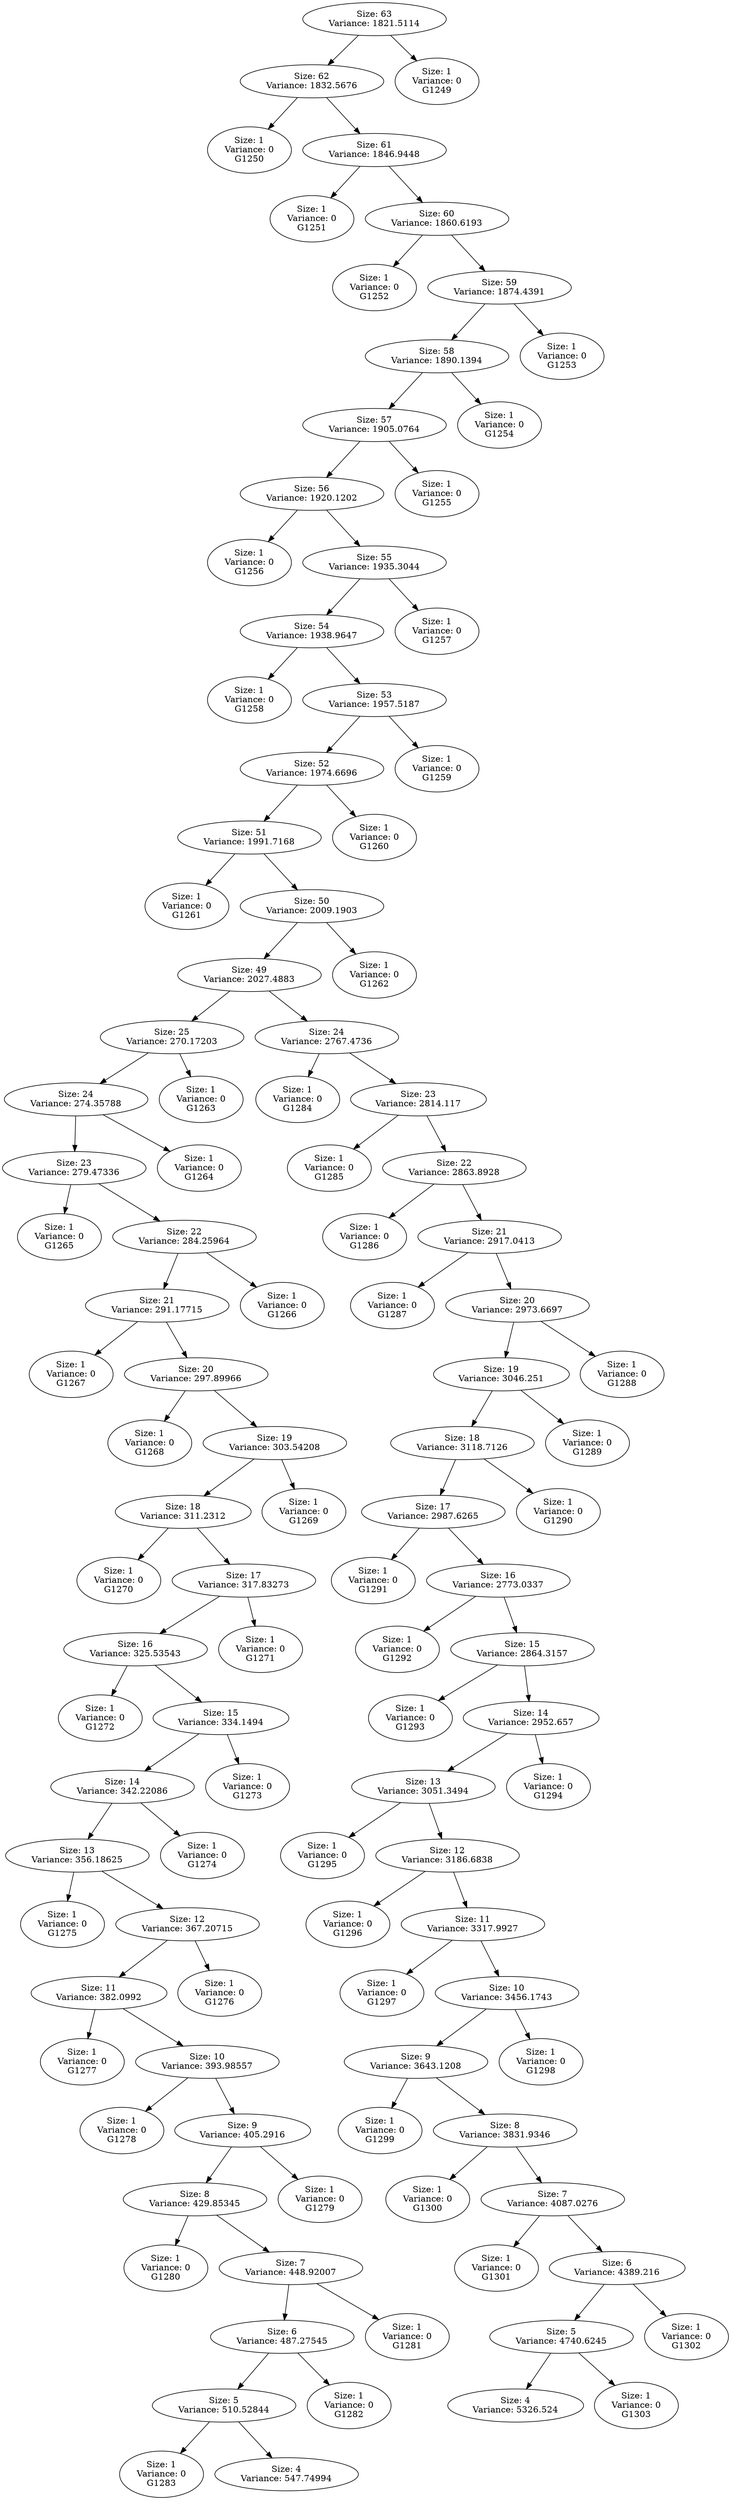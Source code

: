 DIGRAPH G {
"Size: 63\nVariance: 1821.5114" -> "Size: 62\nVariance: 1832.5676" L=0;
"Size: 63\nVariance: 1821.5114" -> "Size: 1\nVariance: 0\nG1249" L=0;
"Size: 62\nVariance: 1832.5676" -> "Size: 1\nVariance: 0\nG1250" L=1;
"Size: 62\nVariance: 1832.5676" -> "Size: 61\nVariance: 1846.9448" L=1;
"Size: 61\nVariance: 1846.9448" -> "Size: 1\nVariance: 0\nG1251" L=2;
"Size: 61\nVariance: 1846.9448" -> "Size: 60\nVariance: 1860.6193" L=2;
"Size: 60\nVariance: 1860.6193" -> "Size: 1\nVariance: 0\nG1252" L=3;
"Size: 60\nVariance: 1860.6193" -> "Size: 59\nVariance: 1874.4391" L=3;
"Size: 59\nVariance: 1874.4391" -> "Size: 58\nVariance: 1890.1394" L=4;
"Size: 59\nVariance: 1874.4391" -> "Size: 1\nVariance: 0\nG1253" L=4;
"Size: 58\nVariance: 1890.1394" -> "Size: 57\nVariance: 1905.0764" L=5;
"Size: 58\nVariance: 1890.1394" -> "Size: 1\nVariance: 0\nG1254" L=5;
"Size: 57\nVariance: 1905.0764" -> "Size: 56\nVariance: 1920.1202" L=6;
"Size: 57\nVariance: 1905.0764" -> "Size: 1\nVariance: 0\nG1255" L=6;
"Size: 56\nVariance: 1920.1202" -> "Size: 1\nVariance: 0\nG1256" L=7;
"Size: 56\nVariance: 1920.1202" -> "Size: 55\nVariance: 1935.3044" L=7;
"Size: 55\nVariance: 1935.3044" -> "Size: 54\nVariance: 1938.9647" L=8;
"Size: 55\nVariance: 1935.3044" -> "Size: 1\nVariance: 0\nG1257" L=8;
"Size: 54\nVariance: 1938.9647" -> "Size: 1\nVariance: 0\nG1258" L=9;
"Size: 54\nVariance: 1938.9647" -> "Size: 53\nVariance: 1957.5187" L=9;
"Size: 53\nVariance: 1957.5187" -> "Size: 52\nVariance: 1974.6696" L=10;
"Size: 53\nVariance: 1957.5187" -> "Size: 1\nVariance: 0\nG1259" L=10;
"Size: 52\nVariance: 1974.6696" -> "Size: 51\nVariance: 1991.7168" L=11;
"Size: 52\nVariance: 1974.6696" -> "Size: 1\nVariance: 0\nG1260" L=11;
"Size: 51\nVariance: 1991.7168" -> "Size: 1\nVariance: 0\nG1261" L=12;
"Size: 51\nVariance: 1991.7168" -> "Size: 50\nVariance: 2009.1903" L=12;
"Size: 50\nVariance: 2009.1903" -> "Size: 49\nVariance: 2027.4883" L=13;
"Size: 50\nVariance: 2009.1903" -> "Size: 1\nVariance: 0\nG1262" L=13;
"Size: 49\nVariance: 2027.4883" -> "Size: 25\nVariance: 270.17203" L=14;
"Size: 49\nVariance: 2027.4883" -> "Size: 24\nVariance: 2767.4736" L=14;
"Size: 25\nVariance: 270.17203" -> "Size: 24\nVariance: 274.35788" L=15;
"Size: 25\nVariance: 270.17203" -> "Size: 1\nVariance: 0\nG1263" L=15;
"Size: 24\nVariance: 274.35788" -> "Size: 23\nVariance: 279.47336" L=16;
"Size: 24\nVariance: 274.35788" -> "Size: 1\nVariance: 0\nG1264" L=16;
"Size: 23\nVariance: 279.47336" -> "Size: 1\nVariance: 0\nG1265" L=17;
"Size: 23\nVariance: 279.47336" -> "Size: 22\nVariance: 284.25964" L=17;
"Size: 22\nVariance: 284.25964" -> "Size: 21\nVariance: 291.17715" L=18;
"Size: 22\nVariance: 284.25964" -> "Size: 1\nVariance: 0\nG1266" L=18;
"Size: 21\nVariance: 291.17715" -> "Size: 1\nVariance: 0\nG1267" L=19;
"Size: 21\nVariance: 291.17715" -> "Size: 20\nVariance: 297.89966" L=19;
"Size: 20\nVariance: 297.89966" -> "Size: 1\nVariance: 0\nG1268" L=20;
"Size: 20\nVariance: 297.89966" -> "Size: 19\nVariance: 303.54208" L=20;
"Size: 19\nVariance: 303.54208" -> "Size: 18\nVariance: 311.2312" L=21;
"Size: 19\nVariance: 303.54208" -> "Size: 1\nVariance: 0\nG1269" L=21;
"Size: 18\nVariance: 311.2312" -> "Size: 1\nVariance: 0\nG1270" L=22;
"Size: 18\nVariance: 311.2312" -> "Size: 17\nVariance: 317.83273" L=22;
"Size: 17\nVariance: 317.83273" -> "Size: 16\nVariance: 325.53543" L=23;
"Size: 17\nVariance: 317.83273" -> "Size: 1\nVariance: 0\nG1271" L=23;
"Size: 16\nVariance: 325.53543" -> "Size: 1\nVariance: 0\nG1272" L=24;
"Size: 16\nVariance: 325.53543" -> "Size: 15\nVariance: 334.1494" L=24;
"Size: 15\nVariance: 334.1494" -> "Size: 14\nVariance: 342.22086" L=25;
"Size: 15\nVariance: 334.1494" -> "Size: 1\nVariance: 0\nG1273" L=25;
"Size: 14\nVariance: 342.22086" -> "Size: 13\nVariance: 356.18625" L=26;
"Size: 14\nVariance: 342.22086" -> "Size: 1\nVariance: 0\nG1274" L=26;
"Size: 13\nVariance: 356.18625" -> "Size: 1\nVariance: 0\nG1275" L=27;
"Size: 13\nVariance: 356.18625" -> "Size: 12\nVariance: 367.20715" L=27;
"Size: 12\nVariance: 367.20715" -> "Size: 11\nVariance: 382.0992" L=28;
"Size: 12\nVariance: 367.20715" -> "Size: 1\nVariance: 0\nG1276" L=28;
"Size: 11\nVariance: 382.0992" -> "Size: 1\nVariance: 0\nG1277" L=29;
"Size: 11\nVariance: 382.0992" -> "Size: 10\nVariance: 393.98557" L=29;
"Size: 10\nVariance: 393.98557" -> "Size: 1\nVariance: 0\nG1278" L=30;
"Size: 10\nVariance: 393.98557" -> "Size: 9\nVariance: 405.2916" L=30;
"Size: 9\nVariance: 405.2916" -> "Size: 8\nVariance: 429.85345" L=31;
"Size: 9\nVariance: 405.2916" -> "Size: 1\nVariance: 0\nG1279" L=31;
"Size: 8\nVariance: 429.85345" -> "Size: 1\nVariance: 0\nG1280" L=32;
"Size: 8\nVariance: 429.85345" -> "Size: 7\nVariance: 448.92007" L=32;
"Size: 7\nVariance: 448.92007" -> "Size: 6\nVariance: 487.27545" L=33;
"Size: 7\nVariance: 448.92007" -> "Size: 1\nVariance: 0\nG1281" L=33;
"Size: 6\nVariance: 487.27545" -> "Size: 5\nVariance: 510.52844" L=34;
"Size: 6\nVariance: 487.27545" -> "Size: 1\nVariance: 0\nG1282" L=34;
"Size: 5\nVariance: 510.52844" -> "Size: 1\nVariance: 0\nG1283" L=35;
"Size: 5\nVariance: 510.52844" -> "Size: 4\nVariance: 547.74994" L=35;
"Size: 24\nVariance: 2767.4736" -> "Size: 1\nVariance: 0\nG1284" L=15;
"Size: 24\nVariance: 2767.4736" -> "Size: 23\nVariance: 2814.117" L=15;
"Size: 23\nVariance: 2814.117" -> "Size: 1\nVariance: 0\nG1285" L=16;
"Size: 23\nVariance: 2814.117" -> "Size: 22\nVariance: 2863.8928" L=16;
"Size: 22\nVariance: 2863.8928" -> "Size: 1\nVariance: 0\nG1286" L=17;
"Size: 22\nVariance: 2863.8928" -> "Size: 21\nVariance: 2917.0413" L=17;
"Size: 21\nVariance: 2917.0413" -> "Size: 1\nVariance: 0\nG1287" L=18;
"Size: 21\nVariance: 2917.0413" -> "Size: 20\nVariance: 2973.6697" L=18;
"Size: 20\nVariance: 2973.6697" -> "Size: 19\nVariance: 3046.251" L=19;
"Size: 20\nVariance: 2973.6697" -> "Size: 1\nVariance: 0\nG1288" L=19;
"Size: 19\nVariance: 3046.251" -> "Size: 18\nVariance: 3118.7126" L=20;
"Size: 19\nVariance: 3046.251" -> "Size: 1\nVariance: 0\nG1289" L=20;
"Size: 18\nVariance: 3118.7126" -> "Size: 17\nVariance: 2987.6265" L=21;
"Size: 18\nVariance: 3118.7126" -> "Size: 1\nVariance: 0\nG1290" L=21;
"Size: 17\nVariance: 2987.6265" -> "Size: 1\nVariance: 0\nG1291" L=22;
"Size: 17\nVariance: 2987.6265" -> "Size: 16\nVariance: 2773.0337" L=22;
"Size: 16\nVariance: 2773.0337" -> "Size: 1\nVariance: 0\nG1292" L=23;
"Size: 16\nVariance: 2773.0337" -> "Size: 15\nVariance: 2864.3157" L=23;
"Size: 15\nVariance: 2864.3157" -> "Size: 1\nVariance: 0\nG1293" L=24;
"Size: 15\nVariance: 2864.3157" -> "Size: 14\nVariance: 2952.657" L=24;
"Size: 14\nVariance: 2952.657" -> "Size: 13\nVariance: 3051.3494" L=25;
"Size: 14\nVariance: 2952.657" -> "Size: 1\nVariance: 0\nG1294" L=25;
"Size: 13\nVariance: 3051.3494" -> "Size: 1\nVariance: 0\nG1295" L=26;
"Size: 13\nVariance: 3051.3494" -> "Size: 12\nVariance: 3186.6838" L=26;
"Size: 12\nVariance: 3186.6838" -> "Size: 1\nVariance: 0\nG1296" L=27;
"Size: 12\nVariance: 3186.6838" -> "Size: 11\nVariance: 3317.9927" L=27;
"Size: 11\nVariance: 3317.9927" -> "Size: 1\nVariance: 0\nG1297" L=28;
"Size: 11\nVariance: 3317.9927" -> "Size: 10\nVariance: 3456.1743" L=28;
"Size: 10\nVariance: 3456.1743" -> "Size: 9\nVariance: 3643.1208" L=29;
"Size: 10\nVariance: 3456.1743" -> "Size: 1\nVariance: 0\nG1298" L=29;
"Size: 9\nVariance: 3643.1208" -> "Size: 1\nVariance: 0\nG1299" L=30;
"Size: 9\nVariance: 3643.1208" -> "Size: 8\nVariance: 3831.9346" L=30;
"Size: 8\nVariance: 3831.9346" -> "Size: 1\nVariance: 0\nG1300" L=31;
"Size: 8\nVariance: 3831.9346" -> "Size: 7\nVariance: 4087.0276" L=31;
"Size: 7\nVariance: 4087.0276" -> "Size: 1\nVariance: 0\nG1301" L=32;
"Size: 7\nVariance: 4087.0276" -> "Size: 6\nVariance: 4389.216" L=32;
"Size: 6\nVariance: 4389.216" -> "Size: 5\nVariance: 4740.6245" L=33;
"Size: 6\nVariance: 4389.216" -> "Size: 1\nVariance: 0\nG1302" L=33;
"Size: 5\nVariance: 4740.6245" -> "Size: 4\nVariance: 5326.524" L=34;
"Size: 5\nVariance: 4740.6245" -> "Size: 1\nVariance: 0\nG1303" L=34;
}
